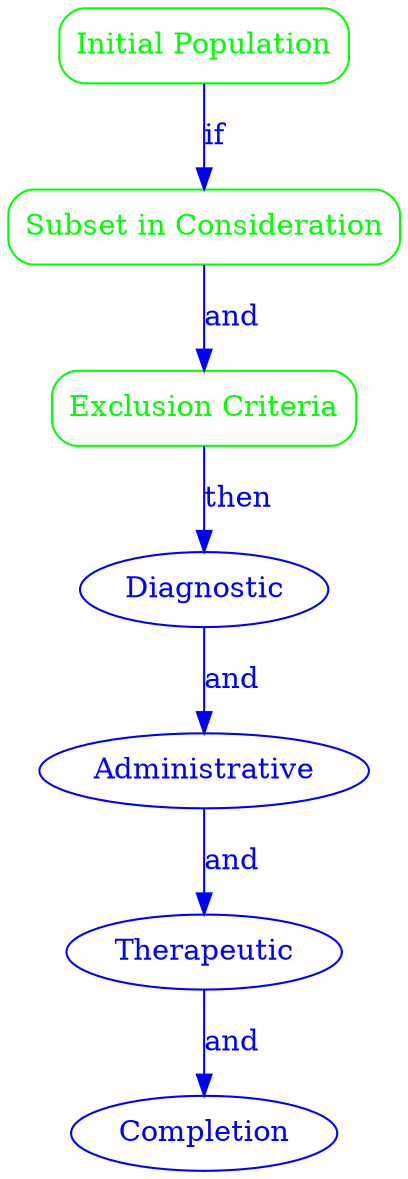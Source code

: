 digraph {
    rankdir=TB;

    InitialPopulation [label="Initial Population" shape=box style=rounded color=green fontcolor=green comment="All care navigators using the Canvas platform for managing patient notes"];
    SubsetConsideration [label="Subset in Consideration" shape=box style=rounded color=green fontcolor=green comment="Notes created by care navigators that are either left open beyond a predefined time frame or closed without the required coding"];
    ExclusionCriteria [label="Exclusion Criteria" shape=box style=rounded color=green fontcolor=green comment="Notes that are closed with all required coding within the predefined time frame or intentionally left open due to ongoing patient care activities"];
    Diagnostic [label="Diagnostic" shape=ellipse color=blue fontcolor=blue comment="Implement a monitoring system using Canvas SDK plugins to track the status of notes and identify notes that meet the criteria"];
    Administrative [label="Administrative" shape=ellipse color=blue fontcolor=blue comment="Automatically generate a task within the Canvas platform for each identified note and assign it to the care navigator"];
    Therapeutic [label="Therapeutic" shape=ellipse color=blue fontcolor=blue comment="Notify the care navigator of the task, prompting them to either close the note with the required coding or update the note status"];
    Completion [label="Completion" shape=ellipse color=blue fontcolor=blue comment="Set a completion deadline for the task to ensure timely resolution and monitor task completion"];

    InitialPopulation -> SubsetConsideration [label="if" color=blue fontcolor=blue];
    SubsetConsideration -> ExclusionCriteria [label="and" color=blue fontcolor=blue];
    ExclusionCriteria -> Diagnostic [label="then" color=blue fontcolor=blue];
    Diagnostic -> Administrative [label="and" color=blue fontcolor=blue];
    Administrative -> Therapeutic [label="and" color=blue fontcolor=blue];
    Therapeutic -> Completion [label="and" color=blue fontcolor=blue];
}
